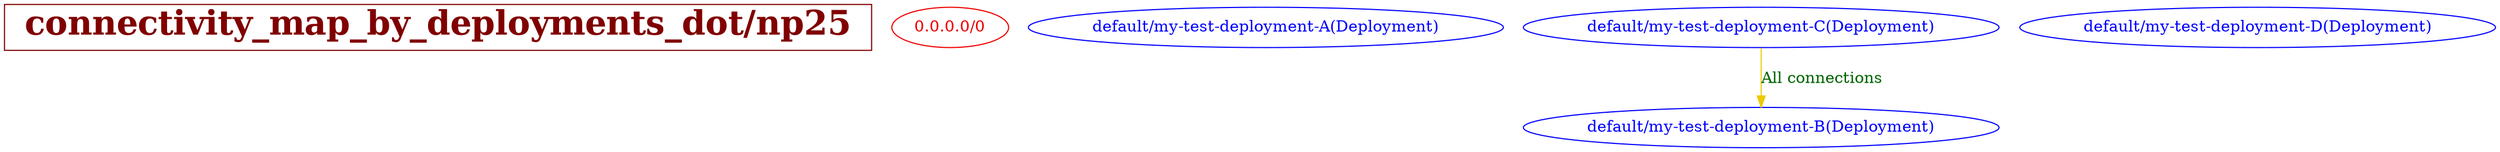 // The Connectivity Graph of np25
digraph {
	HEADER [shape="box" label=< <B>connectivity_map_by_deployments_dot/np25</B> > fontsize=30 color=webmaroon fontcolor=webmaroon];
	"0.0.0.0/0" [label="0.0.0.0/0" color="red2" fontcolor="red2"]
	"default/my-test-deployment-A(Deployment)" [label="default/my-test-deployment-A(Deployment)" color="blue" fontcolor="blue"]
	"default/my-test-deployment-B(Deployment)" [label="default/my-test-deployment-B(Deployment)" color="blue" fontcolor="blue"]
	"default/my-test-deployment-C(Deployment)" [label="default/my-test-deployment-C(Deployment)" color="blue" fontcolor="blue"]
	"default/my-test-deployment-D(Deployment)" [label="default/my-test-deployment-D(Deployment)" color="blue" fontcolor="blue"]
	"default/my-test-deployment-C(Deployment)" -> "default/my-test-deployment-B(Deployment)" [label="All connections" color="gold2" fontcolor="darkgreen"]
}


